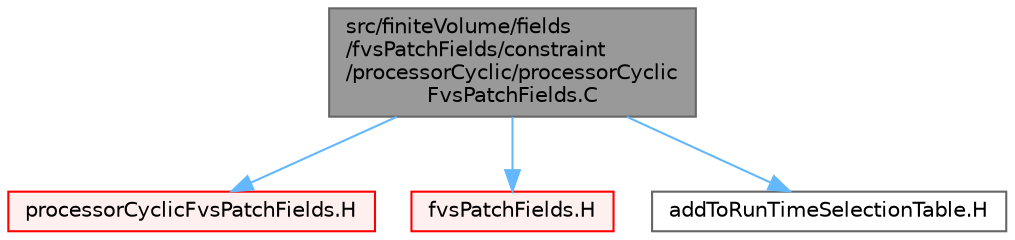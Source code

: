 digraph "src/finiteVolume/fields/fvsPatchFields/constraint/processorCyclic/processorCyclicFvsPatchFields.C"
{
 // LATEX_PDF_SIZE
  bgcolor="transparent";
  edge [fontname=Helvetica,fontsize=10,labelfontname=Helvetica,labelfontsize=10];
  node [fontname=Helvetica,fontsize=10,shape=box,height=0.2,width=0.4];
  Node1 [id="Node000001",label="src/finiteVolume/fields\l/fvsPatchFields/constraint\l/processorCyclic/processorCyclic\lFvsPatchFields.C",height=0.2,width=0.4,color="gray40", fillcolor="grey60", style="filled", fontcolor="black",tooltip=" "];
  Node1 -> Node2 [id="edge1_Node000001_Node000002",color="steelblue1",style="solid",tooltip=" "];
  Node2 [id="Node000002",label="processorCyclicFvsPatchFields.H",height=0.2,width=0.4,color="red", fillcolor="#FFF0F0", style="filled",URL="$processorCyclicFvsPatchFields_8H.html",tooltip=" "];
  Node1 -> Node322 [id="edge2_Node000001_Node000322",color="steelblue1",style="solid",tooltip=" "];
  Node322 [id="Node000322",label="fvsPatchFields.H",height=0.2,width=0.4,color="red", fillcolor="#FFF0F0", style="filled",URL="$fvsPatchFields_8H.html",tooltip=" "];
  Node1 -> Node324 [id="edge3_Node000001_Node000324",color="steelblue1",style="solid",tooltip=" "];
  Node324 [id="Node000324",label="addToRunTimeSelectionTable.H",height=0.2,width=0.4,color="grey40", fillcolor="white", style="filled",URL="$addToRunTimeSelectionTable_8H.html",tooltip="Macros for easy insertion into run-time selection tables."];
}
